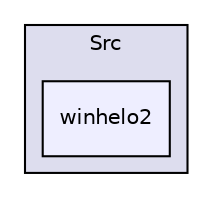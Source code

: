 digraph "E:/Documents/emu84/Src/winhelo2" {
  compound=true
  node [ fontsize="10", fontname="Helvetica"];
  edge [ labelfontsize="10", labelfontname="Helvetica"];
  subgraph clusterdir_70617a7689e3ba1052ef75efeabd00df {
    graph [ bgcolor="#ddddee", pencolor="black", label="Src" fontname="Helvetica", fontsize="10", URL="dir_70617a7689e3ba1052ef75efeabd00df.html"]
  dir_7a85340926f619223947d38c4b9e7431 [shape=box, label="winhelo2", style="filled", fillcolor="#eeeeff", pencolor="black", URL="dir_7a85340926f619223947d38c4b9e7431.html"];
  }
}
